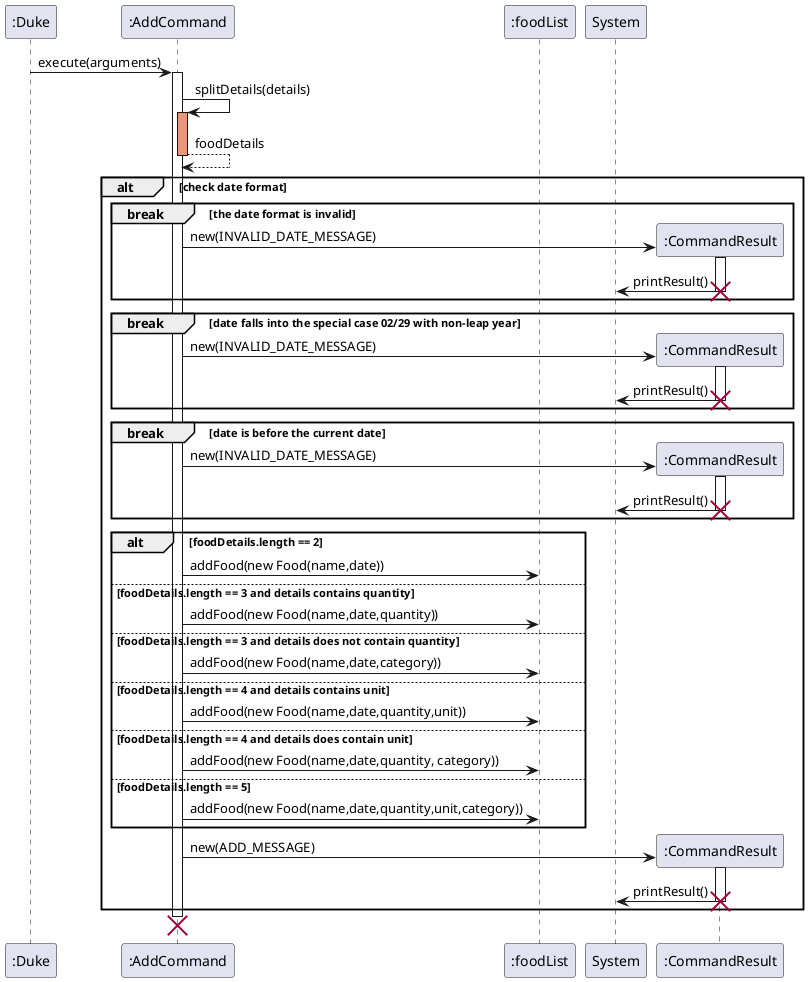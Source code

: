 @startuml
'https://plantuml.com/sequence-diagram

participant ":Duke"
participant ":AddCommand"
participant ":foodList"

":Duke" -> ":AddCommand": execute(arguments)
activate ":AddCommand"
":AddCommand" -> ":AddCommand": splitDetails(details)
activate ":AddCommand" #DarkSalmon
":AddCommand" --> ":AddCommand": foodDetails
deactivate

alt check date format
break the date format is invalid
create ":CommandResult"
":AddCommand" -> ":CommandResult": new(INVALID_DATE_MESSAGE)
activate ":CommandResult"
":CommandResult" -> System: printResult()
deactivate
destroy ":CommandResult"
end

break date falls into the special case 02/29 with non-leap year
create ":CommandResult"
":AddCommand" -> ":CommandResult": new(INVALID_DATE_MESSAGE)
activate ":CommandResult"
":CommandResult" -> System: printResult()
deactivate
destroy ":CommandResult"

end

activate ":AddCommand"
break date is before the current date
create ":CommandResult"
":AddCommand" -> ":CommandResult": new(INVALID_DATE_MESSAGE)
activate ":CommandResult"
":CommandResult" -> System: printResult()
deactivate
destroy ":CommandResult"
end

activate ":AddCommand"
alt foodDetails.length == 2
":foodList" <- ":AddCommand": addFood(new Food(name,date))

else foodDetails.length == 3 and details contains quantity
":foodList" <- ":AddCommand": addFood(new Food(name,date,quantity))
else foodDetails.length == 3 and details does not contain quantity
":foodList" <- ":AddCommand": addFood(new Food(name,date,category))
else foodDetails.length == 4 and details contains unit
":foodList" <- ":AddCommand": addFood(new Food(name,date,quantity,unit))
else foodDetails.length == 4 and details does contain unit
":foodList" <- ":AddCommand": addFood(new Food(name,date,quantity, category))
else foodDetails.length == 5
":foodList" <- ":AddCommand": addFood(new Food(name,date,quantity,unit,category))
end
participant ":CommandResult"
create ":CommandResult"
":AddCommand" -> ":CommandResult": new(ADD_MESSAGE)
activate ":CommandResult"
":CommandResult" -> System: printResult()
deactivate
destroy ":CommandResult"

end

destroy ":AddCommand"

@enduml

